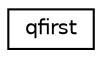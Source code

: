 digraph "Graphical Class Hierarchy"
{
 // INTERACTIVE_SVG=YES
  edge [fontname="Helvetica",fontsize="10",labelfontname="Helvetica",labelfontsize="10"];
  node [fontname="Helvetica",fontsize="10",shape=record];
  rankdir="LR";
  Node0 [label="qfirst",height=0.2,width=0.4,color="black", fillcolor="white", style="filled",URL="$structqfirst.html",tooltip="Quaternion, scalar first using vector elements. "];
}
